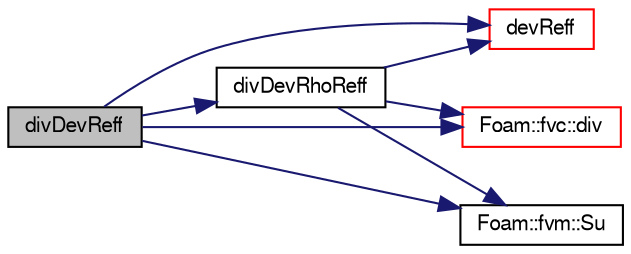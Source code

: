 digraph "divDevReff"
{
  bgcolor="transparent";
  edge [fontname="FreeSans",fontsize="10",labelfontname="FreeSans",labelfontsize="10"];
  node [fontname="FreeSans",fontsize="10",shape=record];
  rankdir="LR";
  Node418 [label="divDevReff",height=0.2,width=0.4,color="black", fillcolor="grey75", style="filled", fontcolor="black"];
  Node418 -> Node419 [color="midnightblue",fontsize="10",style="solid",fontname="FreeSans"];
  Node419 [label="devReff",height=0.2,width=0.4,color="red",URL="$a30890.html#a5449021fbe915095746a83606a000df4",tooltip="Return the effective sub-grid turbulence stress tensor. "];
  Node418 -> Node427 [color="midnightblue",fontsize="10",style="solid",fontname="FreeSans"];
  Node427 [label="Foam::fvc::div",height=0.2,width=0.4,color="red",URL="$a21134.html#a585533948ad80abfe589d920c641f251"];
  Node418 -> Node726 [color="midnightblue",fontsize="10",style="solid",fontname="FreeSans"];
  Node726 [label="divDevRhoReff",height=0.2,width=0.4,color="black",URL="$a30890.html#a1d0345d58cf17e030967c2b77a4477d6",tooltip="Return the deviatoric part of the effective sub-grid. "];
  Node726 -> Node727 [color="midnightblue",fontsize="10",style="solid",fontname="FreeSans"];
  Node727 [label="Foam::fvm::Su",height=0.2,width=0.4,color="black",URL="$a21135.html#aefc56bbe28461d4d4358b0b9f5f8d816"];
  Node726 -> Node427 [color="midnightblue",fontsize="10",style="solid",fontname="FreeSans"];
  Node726 -> Node419 [color="midnightblue",fontsize="10",style="solid",fontname="FreeSans"];
  Node418 -> Node727 [color="midnightblue",fontsize="10",style="solid",fontname="FreeSans"];
}
